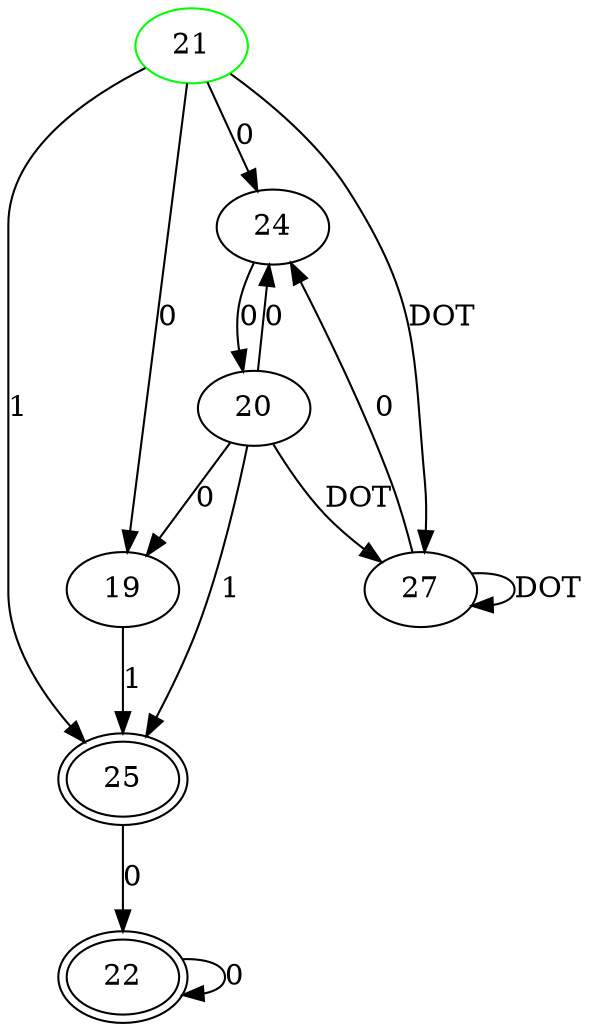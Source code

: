digraph nfa{
21 [color=green];
21 -> 19 [label="0"];
21 -> 24 [label="0"];
21 -> 25 [label="1"];
21 -> 27 [label="DOT"];
22 [peripheries=2];
22 -> 22 [label="0"];
25 [peripheries=2];
25 -> 22 [label="0"];
27 [];
27 -> 24 [label="0"];
27 -> 27 [label="DOT"];
24 [];
24 -> 20 [label="0"];
20 [];
20 -> 24 [label="0"];
20 -> 19 [label="0"];
20 -> 25 [label="1"];
20 -> 27 [label="DOT"];
19 [];
19 -> 25 [label="1"];
}